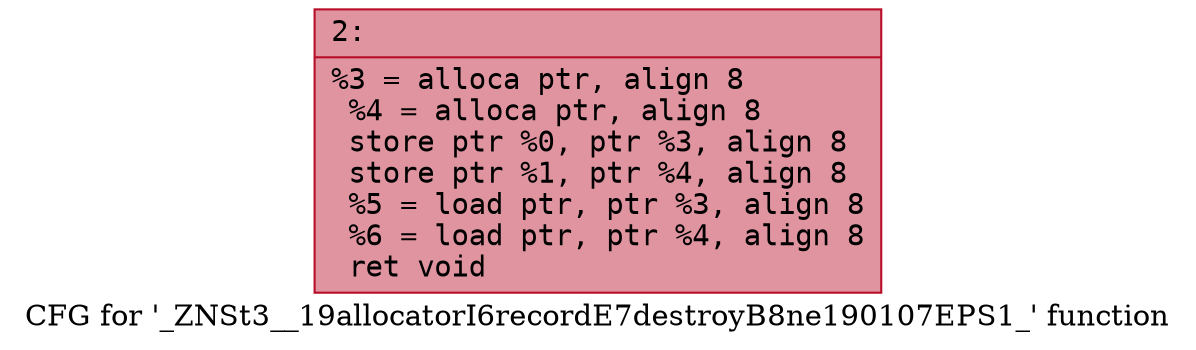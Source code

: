digraph "CFG for '_ZNSt3__19allocatorI6recordE7destroyB8ne190107EPS1_' function" {
	label="CFG for '_ZNSt3__19allocatorI6recordE7destroyB8ne190107EPS1_' function";

	Node0x60000177f2f0 [shape=record,color="#b70d28ff", style=filled, fillcolor="#b70d2870" fontname="Courier",label="{2:\l|  %3 = alloca ptr, align 8\l  %4 = alloca ptr, align 8\l  store ptr %0, ptr %3, align 8\l  store ptr %1, ptr %4, align 8\l  %5 = load ptr, ptr %3, align 8\l  %6 = load ptr, ptr %4, align 8\l  ret void\l}"];
}
